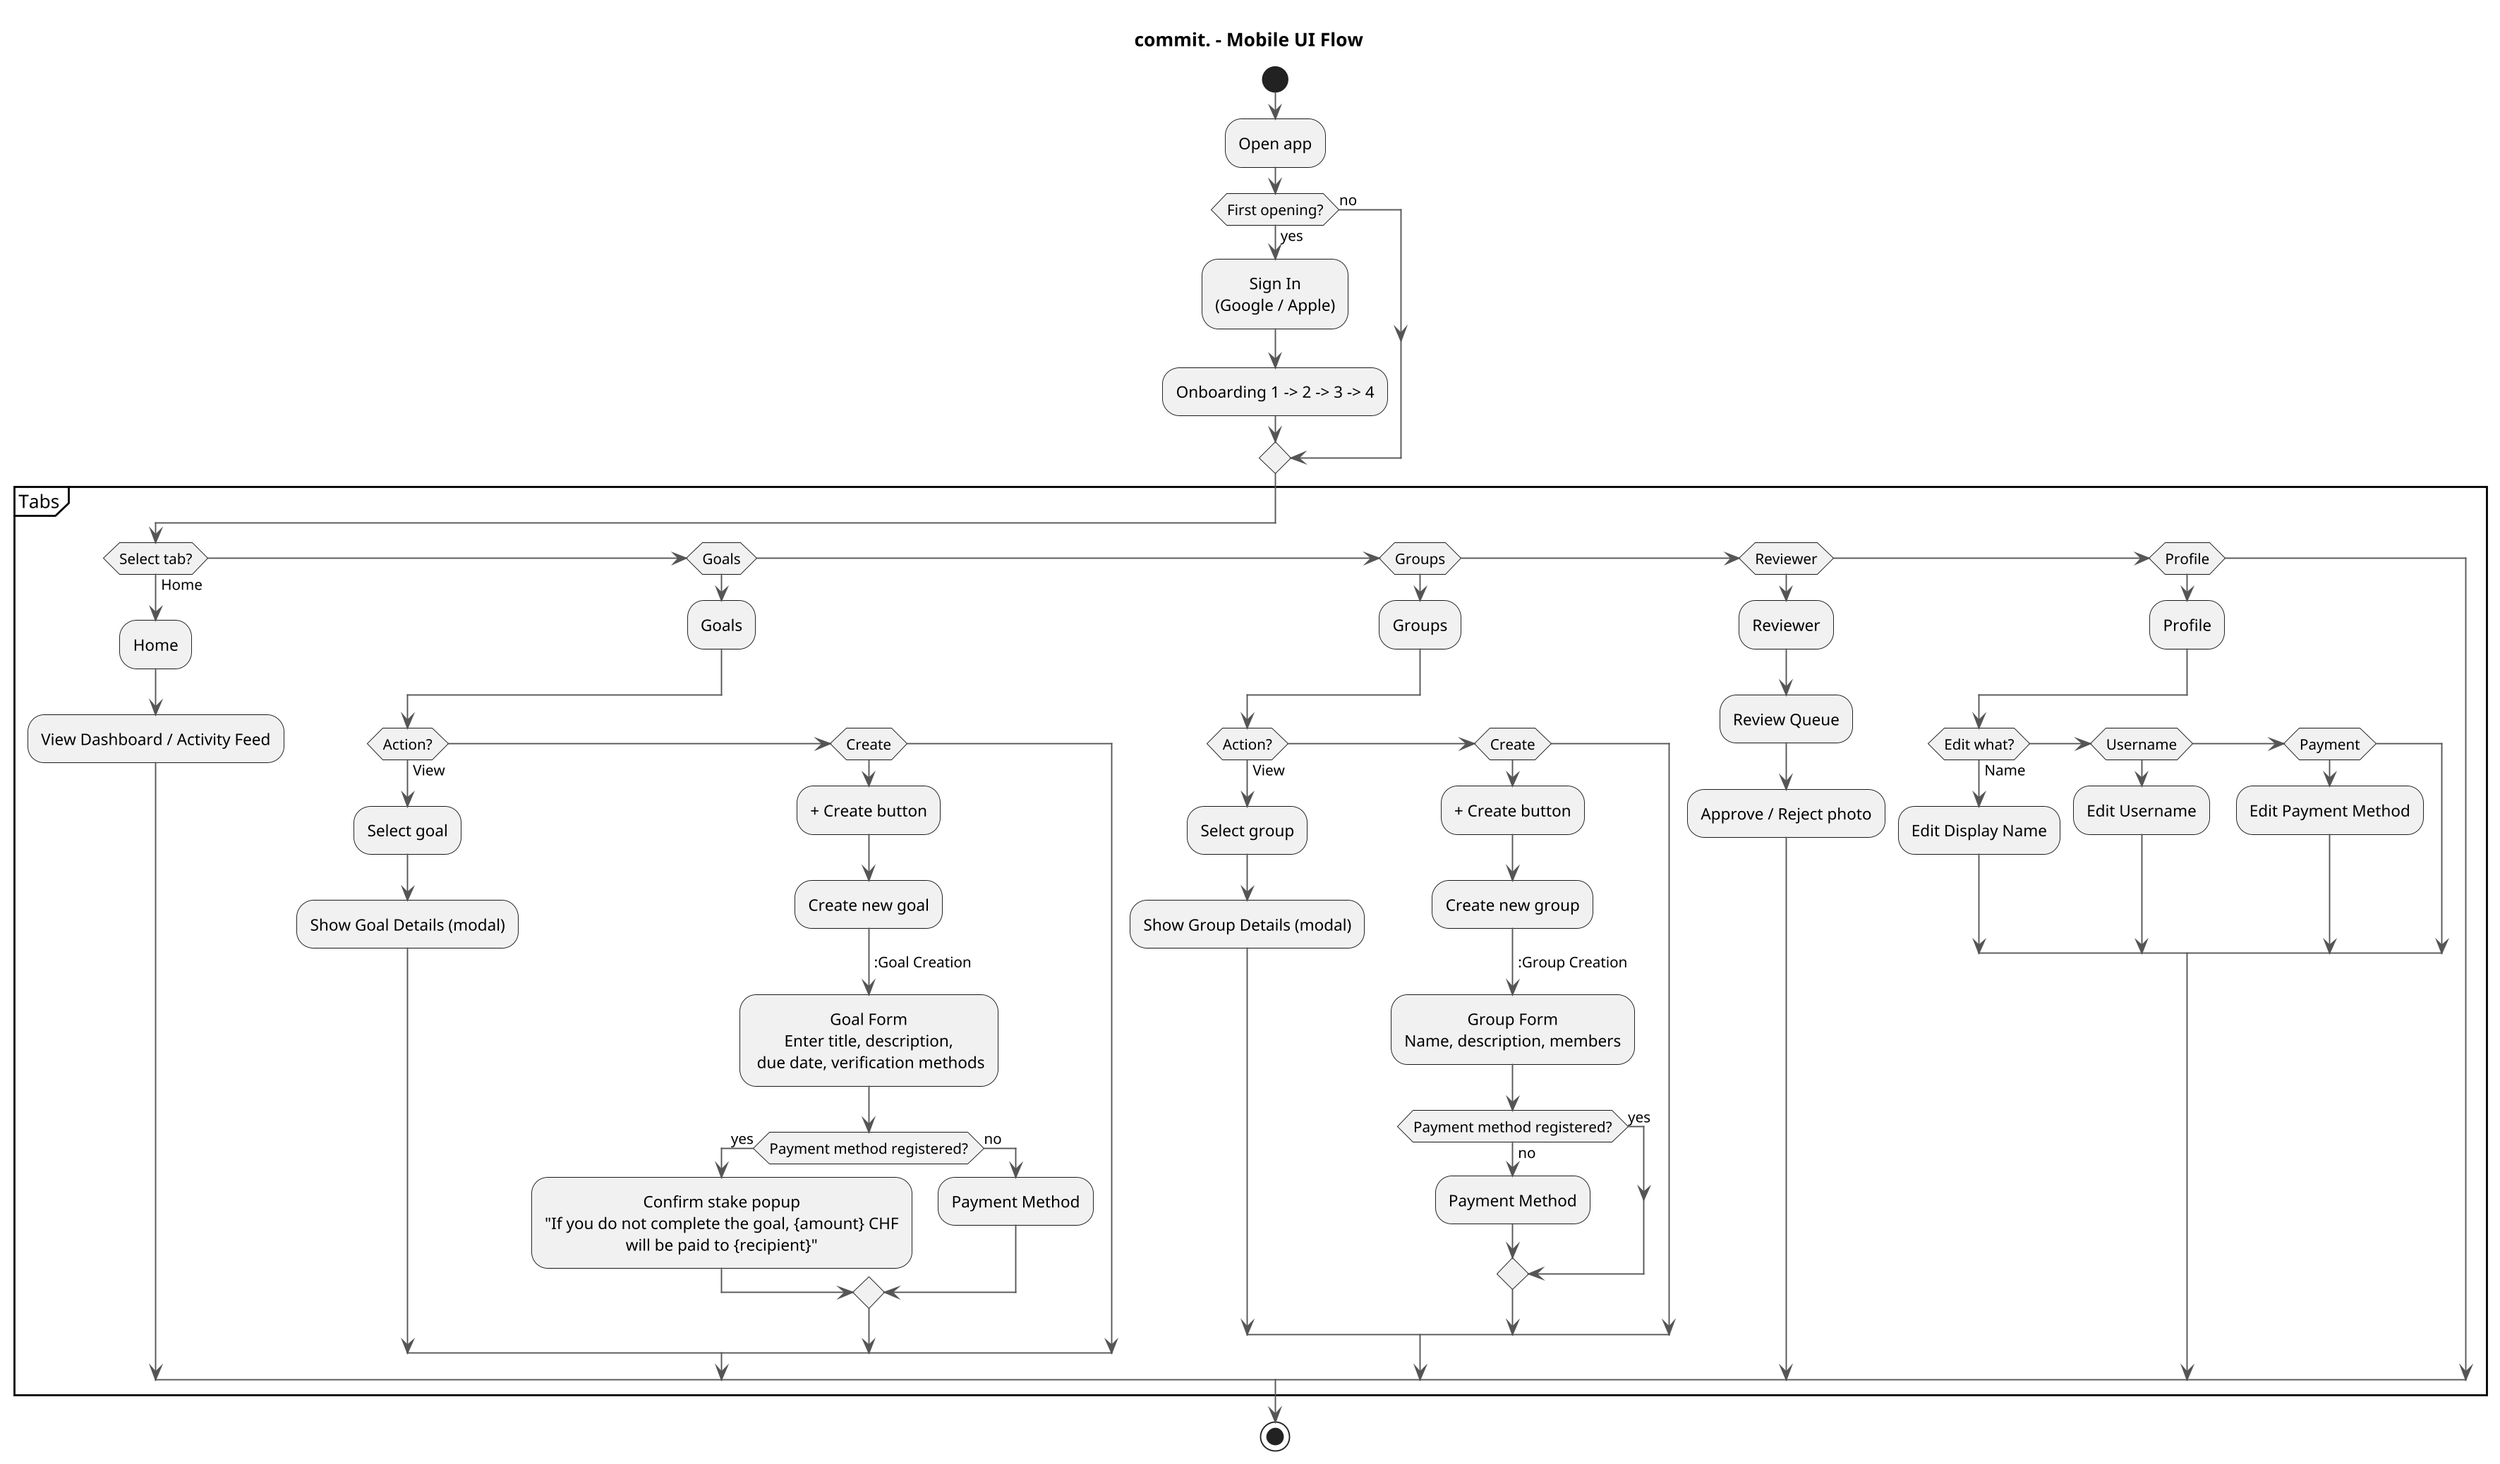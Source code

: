 @startuml ui-flow
title commit. - Mobile UI Flow

skinparam dpi 180
skinparam ArrowColor #555555
skinparam ArrowThickness 1
skinparam defaultTextAlignment center
skinparam shadowing false

start

:Open app;
if (First opening?) then (yes)
  :Sign In\n(Google / Apple);
  :Onboarding 1 -> 2 -> 3 -> 4;
else (no)
endif


partition "Tabs" {
  if (Select tab?) then (Home)
    :Home;
    :View Dashboard / Activity Feed;
  elseif (Goals)
    :Goals;
    if (Action?) then (View)
      :Select goal;
      :Show Goal Details (modal);
    elseif (Create)
      :+ Create button;
      :Create new goal;
      -> :Goal Creation;
      :Goal Form\nEnter title, description,\n due date, verification methods;
      if (Payment method registered?) then (yes)
        :Confirm stake popup\n"If you do not complete the goal, {amount} CHF\nwill be paid to {recipient}";
      else (no)
        :Payment Method;
      endif
    endif
  elseif (Groups)
    :Groups;
    if (Action?) then (View)
      :Select group;
      :Show Group Details (modal);
    elseif (Create)
      :+ Create button;
      :Create new group;
      -> :Group Creation;
      :Group Form\nName, description, members;
      if (Payment method registered?) then (yes)
      else (no)
        :Payment Method;
      endif
    endif
  elseif (Reviewer)
    :Reviewer;
    :Review Queue;
    :Approve / Reject photo;
  elseif (Profile)
    :Profile;
    if (Edit what?) then (Name)
      :Edit Display Name;
    elseif (Username)
      :Edit Username;
    elseif (Payment)
      :Edit Payment Method;
    endif
  endif
}

note right
  To join a group: invite link required
end note

stop
@enduml
